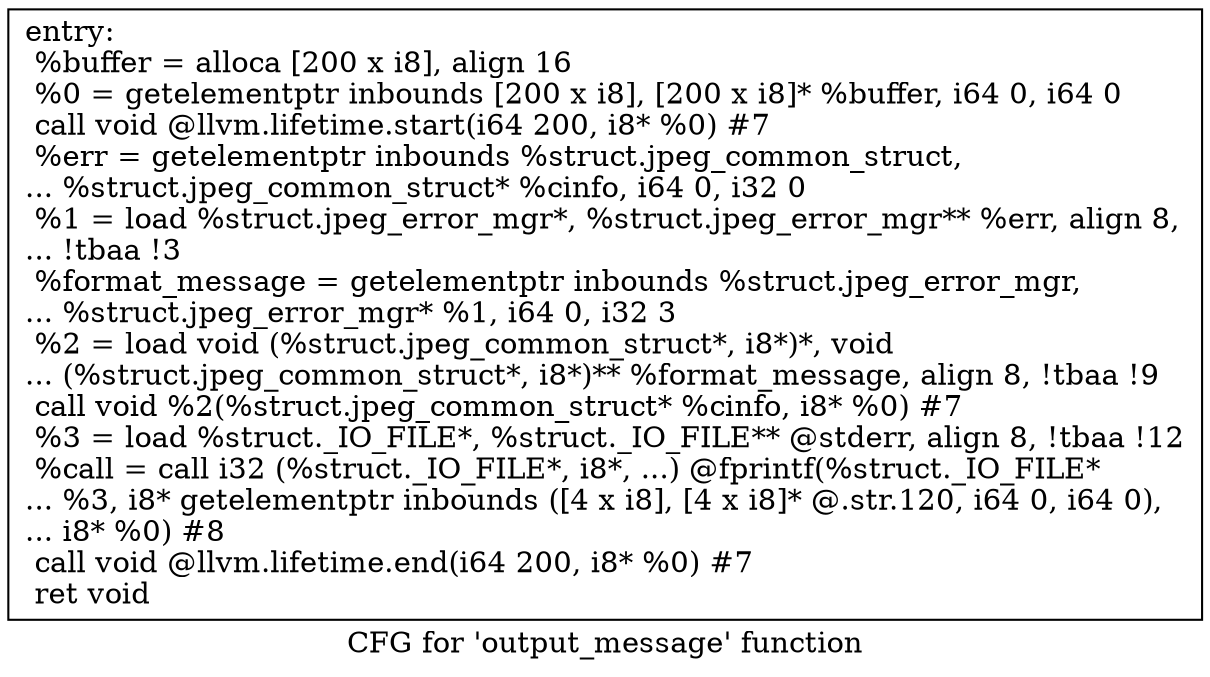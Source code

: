 digraph "CFG for 'output_message' function" {
	label="CFG for 'output_message' function";

	Node0x53dd4a0 [shape=record,label="{entry:\l  %buffer = alloca [200 x i8], align 16\l  %0 = getelementptr inbounds [200 x i8], [200 x i8]* %buffer, i64 0, i64 0\l  call void @llvm.lifetime.start(i64 200, i8* %0) #7\l  %err = getelementptr inbounds %struct.jpeg_common_struct,\l... %struct.jpeg_common_struct* %cinfo, i64 0, i32 0\l  %1 = load %struct.jpeg_error_mgr*, %struct.jpeg_error_mgr** %err, align 8,\l... !tbaa !3\l  %format_message = getelementptr inbounds %struct.jpeg_error_mgr,\l... %struct.jpeg_error_mgr* %1, i64 0, i32 3\l  %2 = load void (%struct.jpeg_common_struct*, i8*)*, void\l... (%struct.jpeg_common_struct*, i8*)** %format_message, align 8, !tbaa !9\l  call void %2(%struct.jpeg_common_struct* %cinfo, i8* %0) #7\l  %3 = load %struct._IO_FILE*, %struct._IO_FILE** @stderr, align 8, !tbaa !12\l  %call = call i32 (%struct._IO_FILE*, i8*, ...) @fprintf(%struct._IO_FILE*\l... %3, i8* getelementptr inbounds ([4 x i8], [4 x i8]* @.str.120, i64 0, i64 0),\l... i8* %0) #8\l  call void @llvm.lifetime.end(i64 200, i8* %0) #7\l  ret void\l}"];
}
